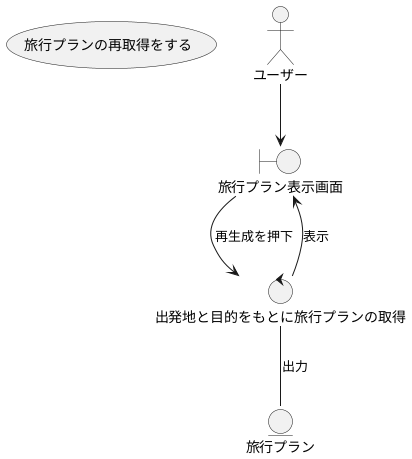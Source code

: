 @startuml

usecase 旅行プランの再取得をする

actor ユーザー

boundary 旅行プラン表示画面

control 出発地と目的をもとに旅行プランの取得

entity 旅行プラン

ユーザー --> 旅行プラン表示画面
出発地と目的をもとに旅行プランの取得 -- 旅行プラン : 出力
出発地と目的をもとに旅行プランの取得 --> 旅行プラン表示画面 : 表示
旅行プラン表示画面 --> 出発地と目的をもとに旅行プランの取得 : 再生成を押下

@enduml